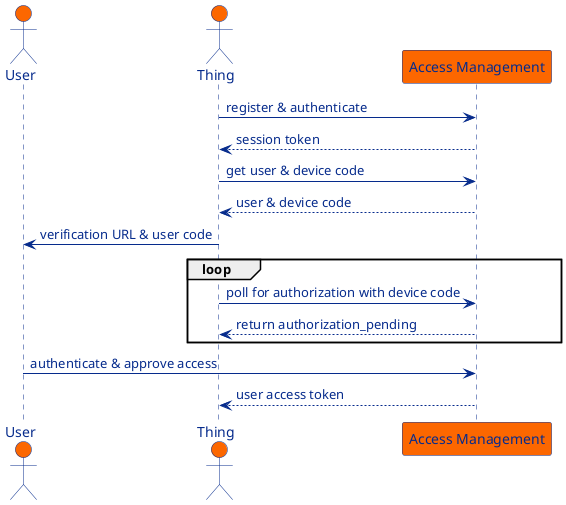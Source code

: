 @startuml

skinparam sequence {
    ArrowFontColor #062b8c
    ArrowColor #062b8c
    LifeLineBorderColor #062b8c

    ParticipantBorderColor #062b8c
    ParticipantBackgroundColor #fc6700
    ParticipantFontColor #062b8c

    ActorBorderColor #062b8c
    ActorBackgroundColor #fc6700
    ActorFontColor #062b8c
}

actor "User" as usr
actor "Thing" as thing
participant "Access Management" as am

thing -> am : register & authenticate
am --> thing : session token
thing -> am : get user & device code
am --> thing : user & device code
thing -> usr : verification URL & user code
loop
    thing -> am : poll for authorization with device code
    am --> thing : return authorization_pending
end
usr -> am : authenticate & approve access
am --> thing : user access token

@enduml